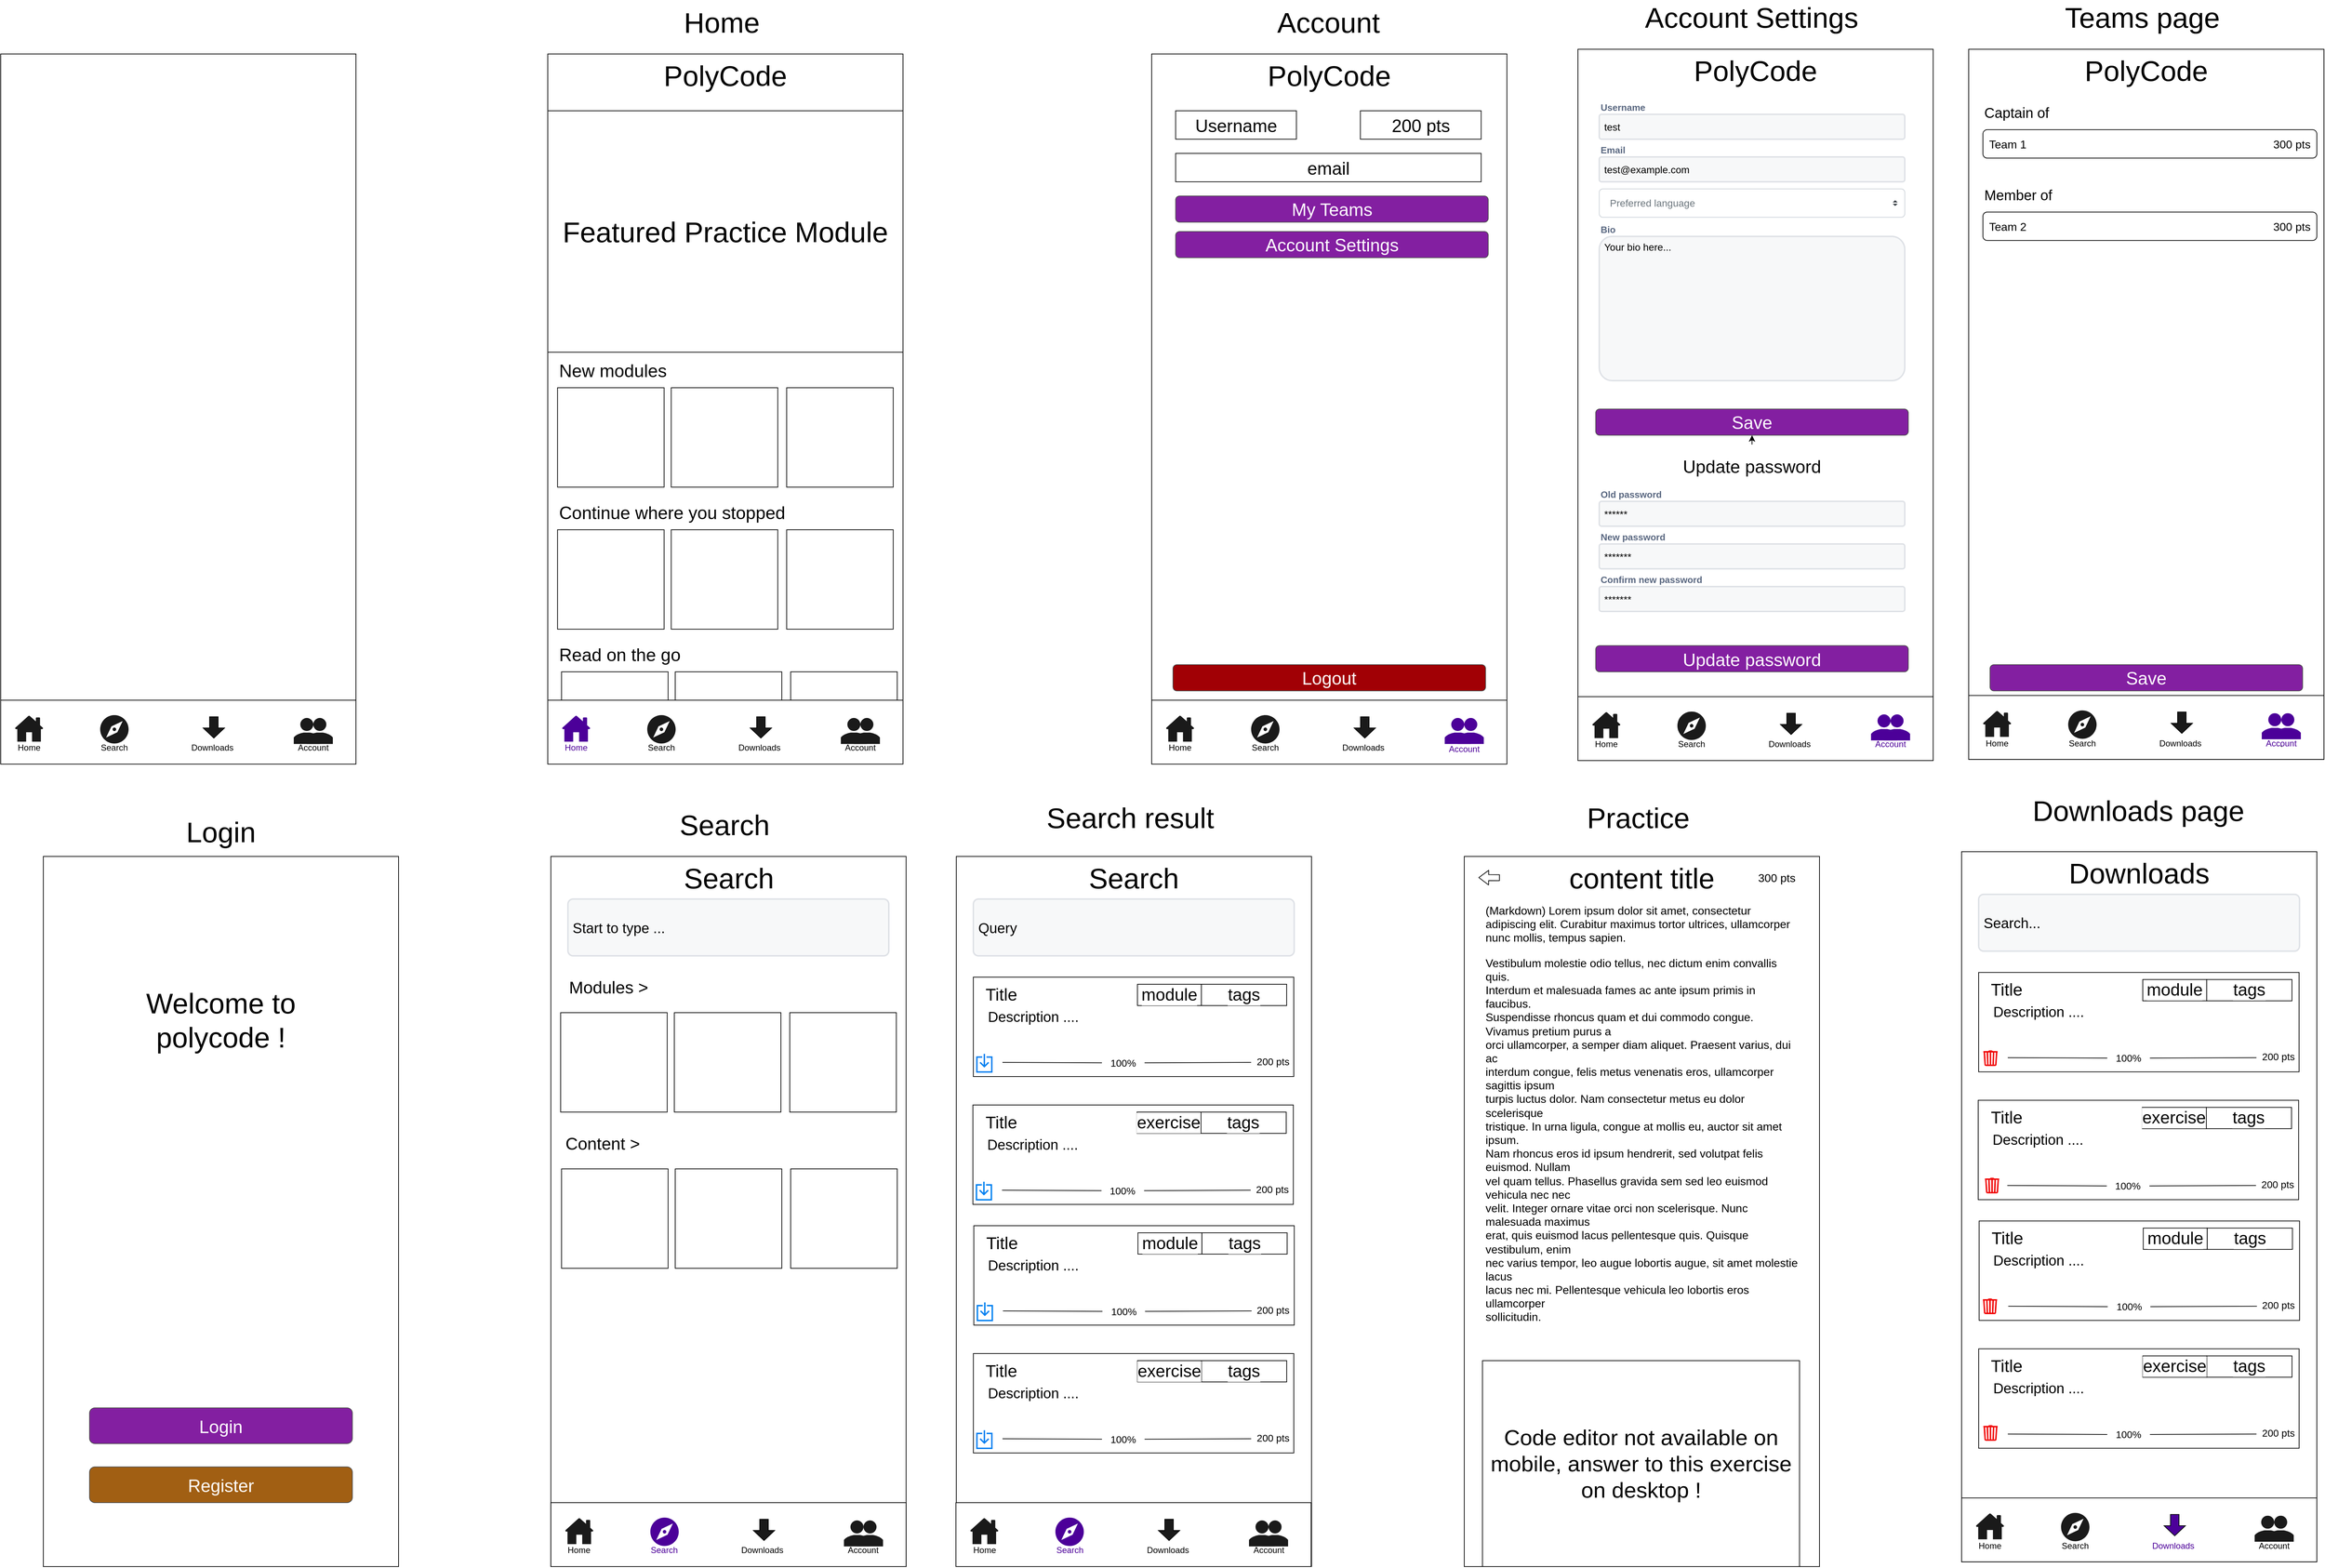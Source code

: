 <mxfile>
    <diagram id="5f1qsJ-k96uJmgbrYSEO" name="Page-1">
        <mxGraphModel dx="1910" dy="2955" grid="1" gridSize="10" guides="1" tooltips="1" connect="1" arrows="1" fold="1" page="1" pageScale="1" pageWidth="850" pageHeight="1100" math="0" shadow="0">
            <root>
                <mxCell id="0"/>
                <mxCell id="1" parent="0"/>
                <mxCell id="19" value="" style="rounded=0;whiteSpace=wrap;html=1;aspect=fixed;" parent="1" vertex="1">
                    <mxGeometry x="850" y="-2120" width="500" height="1000" as="geometry"/>
                </mxCell>
                <mxCell id="43" value="" style="rounded=0;whiteSpace=wrap;html=1;fontSize=40;strokeWidth=1;fillColor=none;" parent="1" vertex="1">
                    <mxGeometry x="869.38" y="-1250" width="150" height="130" as="geometry"/>
                </mxCell>
                <mxCell id="45" value="" style="rounded=0;whiteSpace=wrap;html=1;fontSize=40;strokeWidth=1;fillColor=none;" parent="1" vertex="1">
                    <mxGeometry x="1029.38" y="-1250" width="150" height="130" as="geometry"/>
                </mxCell>
                <mxCell id="46" value="" style="rounded=0;whiteSpace=wrap;html=1;fontSize=40;strokeWidth=1;fillColor=default;" parent="1" vertex="1">
                    <mxGeometry x="1191.88" y="-1250" width="150" height="130" as="geometry"/>
                </mxCell>
                <mxCell id="3" value="" style="rounded=0;whiteSpace=wrap;html=1;aspect=fixed;" parent="1" vertex="1">
                    <mxGeometry x="80" y="-2120" width="500" height="1000" as="geometry"/>
                </mxCell>
                <mxCell id="31" value="&lt;font style=&quot;font-size: 40px;&quot;&gt;PolyCode&lt;/font&gt;" style="rounded=0;whiteSpace=wrap;html=1;strokeColor=none;fontSize=40;strokeWidth=0;fillColor=none;" parent="1" vertex="1">
                    <mxGeometry x="976.25" y="-2120" width="247.5" height="60" as="geometry"/>
                </mxCell>
                <mxCell id="32" value="Home" style="text;html=1;strokeColor=none;fillColor=none;align=center;verticalAlign=middle;whiteSpace=wrap;rounded=0;fontSize=40;" parent="1" vertex="1">
                    <mxGeometry x="1005" y="-2180" width="180" height="30" as="geometry"/>
                </mxCell>
                <mxCell id="33" value="Featured Practice Module" style="rounded=0;whiteSpace=wrap;html=1;fontSize=40;strokeWidth=1;" parent="1" vertex="1">
                    <mxGeometry x="850" y="-2040" width="500" height="340" as="geometry"/>
                </mxCell>
                <mxCell id="34" value="" style="rounded=0;whiteSpace=wrap;html=1;fontSize=40;strokeWidth=1;fillColor=none;" parent="1" vertex="1">
                    <mxGeometry x="863.75" y="-1650" width="150" height="140" as="geometry"/>
                </mxCell>
                <mxCell id="35" value="New modules" style="text;html=1;strokeColor=none;fillColor=none;align=left;verticalAlign=middle;whiteSpace=wrap;rounded=0;fontSize=25;" parent="1" vertex="1">
                    <mxGeometry x="863.75" y="-1690" width="170" height="30" as="geometry"/>
                </mxCell>
                <mxCell id="37" value="" style="rounded=0;whiteSpace=wrap;html=1;fontSize=40;strokeWidth=1;fillColor=none;" parent="1" vertex="1">
                    <mxGeometry x="1023.75" y="-1650" width="150" height="140" as="geometry"/>
                </mxCell>
                <mxCell id="38" value="" style="rounded=0;whiteSpace=wrap;html=1;fontSize=40;strokeWidth=1;fillColor=default;" parent="1" vertex="1">
                    <mxGeometry x="1186.25" y="-1650" width="150" height="140" as="geometry"/>
                </mxCell>
                <mxCell id="39" value="" style="rounded=0;whiteSpace=wrap;html=1;fontSize=40;strokeWidth=1;fillColor=none;" parent="1" vertex="1">
                    <mxGeometry x="863.75" y="-1450" width="150" height="140" as="geometry"/>
                </mxCell>
                <mxCell id="40" value="Continue where you stopped" style="text;html=1;strokeColor=none;fillColor=none;align=left;verticalAlign=middle;whiteSpace=wrap;rounded=0;fontSize=25;" parent="1" vertex="1">
                    <mxGeometry x="863.75" y="-1490" width="340" height="30" as="geometry"/>
                </mxCell>
                <mxCell id="41" value="" style="rounded=0;whiteSpace=wrap;html=1;fontSize=40;strokeWidth=1;fillColor=none;" parent="1" vertex="1">
                    <mxGeometry x="1023.75" y="-1450" width="150" height="140" as="geometry"/>
                </mxCell>
                <mxCell id="42" value="" style="rounded=0;whiteSpace=wrap;html=1;fontSize=40;strokeWidth=1;fillColor=default;" parent="1" vertex="1">
                    <mxGeometry x="1186.25" y="-1450" width="150" height="140" as="geometry"/>
                </mxCell>
                <mxCell id="44" value="Read on the go" style="text;html=1;strokeColor=none;fillColor=none;align=left;verticalAlign=middle;whiteSpace=wrap;rounded=0;fontSize=25;" parent="1" vertex="1">
                    <mxGeometry x="863.75" y="-1290" width="340" height="30" as="geometry"/>
                </mxCell>
                <mxCell id="50" value="" style="rounded=0;whiteSpace=wrap;html=1;aspect=fixed;" parent="1" vertex="1">
                    <mxGeometry x="1700" y="-2120" width="500" height="1000" as="geometry"/>
                </mxCell>
                <mxCell id="54" value="" style="rounded=0;whiteSpace=wrap;html=1;fontColor=#000000;" parent="1" vertex="1">
                    <mxGeometry x="1700" y="-1210" width="500" height="90" as="geometry"/>
                </mxCell>
                <mxCell id="65" value="&lt;font style=&quot;font-size: 40px;&quot;&gt;PolyCode&lt;/font&gt;" style="rounded=0;whiteSpace=wrap;html=1;strokeColor=none;fontSize=40;strokeWidth=0;fillColor=none;" parent="1" vertex="1">
                    <mxGeometry x="1826.25" y="-2120" width="247.5" height="60" as="geometry"/>
                </mxCell>
                <mxCell id="66" value="Account" style="text;html=1;strokeColor=none;fillColor=none;align=center;verticalAlign=middle;whiteSpace=wrap;rounded=0;fontSize=40;" parent="1" vertex="1">
                    <mxGeometry x="1858.75" y="-2180" width="180" height="30" as="geometry"/>
                </mxCell>
                <mxCell id="80" value="Username" style="rounded=0;whiteSpace=wrap;html=1;labelBackgroundColor=none;fontSize=25;fontColor=none;strokeWidth=1;fillColor=none;" parent="1" vertex="1">
                    <mxGeometry x="1733.75" y="-2040" width="170" height="40" as="geometry"/>
                </mxCell>
                <mxCell id="81" value="200 pts" style="rounded=0;whiteSpace=wrap;html=1;labelBackgroundColor=none;fontSize=25;fontColor=none;strokeWidth=1;fillColor=none;" parent="1" vertex="1">
                    <mxGeometry x="1993.75" y="-2040" width="170" height="40" as="geometry"/>
                </mxCell>
                <mxCell id="82" value="email" style="rounded=0;whiteSpace=wrap;html=1;labelBackgroundColor=none;fontSize=25;fontColor=none;strokeWidth=1;fillColor=none;" parent="1" vertex="1">
                    <mxGeometry x="1733.75" y="-1980" width="430" height="40" as="geometry"/>
                </mxCell>
                <mxCell id="84" value="Logout" style="rounded=1;html=1;shadow=0;dashed=0;whiteSpace=wrap;fontSize=25;fillColor=#A10005;align=center;strokeColor=#4D4D4D;fontColor=#ffffff;labelBackgroundColor=none;" parent="1" vertex="1">
                    <mxGeometry x="1730" y="-1260" width="440" height="36.88" as="geometry"/>
                </mxCell>
                <mxCell id="85" value="My Teams" style="rounded=1;html=1;shadow=0;dashed=0;whiteSpace=wrap;fontSize=25;fillColor=#831FA1;align=center;strokeColor=#4D4D4D;fontColor=#ffffff;labelBackgroundColor=none;" parent="1" vertex="1">
                    <mxGeometry x="1733.75" y="-1920" width="440" height="36.88" as="geometry"/>
                </mxCell>
                <mxCell id="87" value="Account Settings" style="rounded=1;html=1;shadow=0;dashed=0;whiteSpace=wrap;fontSize=25;fillColor=#831FA1;align=center;strokeColor=#4D4D4D;fontColor=#ffffff;labelBackgroundColor=none;" parent="1" vertex="1">
                    <mxGeometry x="1733.75" y="-1870" width="440" height="36.88" as="geometry"/>
                </mxCell>
                <mxCell id="88" value="" style="rounded=0;whiteSpace=wrap;html=1;aspect=fixed;" parent="1" vertex="1">
                    <mxGeometry x="2300" y="-2126.66" width="500" height="1000" as="geometry"/>
                </mxCell>
                <mxCell id="100" value="&lt;font style=&quot;font-size: 40px;&quot;&gt;PolyCode&lt;/font&gt;" style="rounded=0;whiteSpace=wrap;html=1;strokeColor=none;fontSize=40;strokeWidth=0;fillColor=none;" parent="1" vertex="1">
                    <mxGeometry x="2426.25" y="-2126.66" width="247.5" height="60" as="geometry"/>
                </mxCell>
                <mxCell id="101" value="Account Settings" style="text;html=1;strokeColor=none;fillColor=none;align=center;verticalAlign=middle;whiteSpace=wrap;rounded=0;fontSize=40;" parent="1" vertex="1">
                    <mxGeometry x="2384.38" y="-2186.66" width="321.25" height="30" as="geometry"/>
                </mxCell>
                <mxCell id="108" value="&lt;font style=&quot;font-size: 13px&quot;&gt;Username&lt;/font&gt;" style="fillColor=none;strokeColor=none;html=1;fontSize=12;fontStyle=0;align=left;fontColor=#596780;fontStyle=1;fontSize=11" parent="1" vertex="1">
                    <mxGeometry x="2330" y="-2055" width="240" height="20" as="geometry"/>
                </mxCell>
                <mxCell id="109" value="&lt;font style=&quot;font-size: 14px&quot;&gt;test&lt;/font&gt;" style="rounded=1;arcSize=9;fillColor=#F7F8F9;align=left;spacingLeft=5;strokeColor=#DEE1E6;html=1;strokeWidth=2;fontSize=12" parent="1" vertex="1">
                    <mxGeometry x="2330" y="-2035" width="430" height="35" as="geometry"/>
                </mxCell>
                <mxCell id="110" value="&lt;font style=&quot;font-size: 13px&quot;&gt;Email&lt;/font&gt;" style="fillColor=none;strokeColor=none;html=1;fontSize=12;fontStyle=0;align=left;fontColor=#596780;fontStyle=1;fontSize=11" parent="1" vertex="1">
                    <mxGeometry x="2330" y="-1995" width="240" height="20" as="geometry"/>
                </mxCell>
                <mxCell id="111" value="&lt;font style=&quot;font-size: 14px&quot;&gt;test@example.com&lt;/font&gt;" style="rounded=1;arcSize=9;fillColor=#F7F8F9;align=left;spacingLeft=5;strokeColor=#DEE1E6;html=1;strokeWidth=2;fontSize=12" parent="1" vertex="1">
                    <mxGeometry x="2330" y="-1975" width="430" height="35" as="geometry"/>
                </mxCell>
                <mxCell id="112" value="Preferred language" style="html=1;shadow=0;dashed=0;shape=mxgraph.bootstrap.rrect;rSize=5;fillColor=#ffffff;strokeColor=#CED4DA;align=left;spacing=15;fontSize=14;fontColor=#6C767D;" parent="1" vertex="1">
                    <mxGeometry x="2330.01" y="-1930" width="430" height="40" as="geometry"/>
                </mxCell>
                <mxCell id="113" value="" style="shape=triangle;direction=south;fillColor=#343A40;strokeColor=none;perimeter=none;fontSize=14;" parent="112" vertex="1">
                    <mxGeometry x="1" y="0.5" width="7" height="3" relative="1" as="geometry">
                        <mxPoint x="-17" y="1" as="offset"/>
                    </mxGeometry>
                </mxCell>
                <mxCell id="114" value="" style="shape=triangle;direction=north;fillColor=#343A40;strokeColor=none;perimeter=none;fontSize=14;" parent="112" vertex="1">
                    <mxGeometry x="1" y="0.5" width="7" height="3" relative="1" as="geometry">
                        <mxPoint x="-17" y="-4" as="offset"/>
                    </mxGeometry>
                </mxCell>
                <mxCell id="115" value="&lt;font style=&quot;font-size: 13px&quot;&gt;Bio&lt;/font&gt;" style="fillColor=none;strokeColor=none;html=1;fontSize=12;fontStyle=0;align=left;fontColor=#596780;fontStyle=1;fontSize=11" parent="1" vertex="1">
                    <mxGeometry x="2330.01" y="-1883.12" width="240" height="20" as="geometry"/>
                </mxCell>
                <mxCell id="116" value="&lt;font style=&quot;font-size: 14px&quot;&gt;Your bio here...&lt;br&gt;&lt;/font&gt;" style="rounded=1;arcSize=9;fillColor=#F7F8F9;align=left;spacingLeft=5;strokeColor=#DEE1E6;html=1;strokeWidth=2;fontSize=12;verticalAlign=top;" parent="1" vertex="1">
                    <mxGeometry x="2330.01" y="-1863.12" width="430" height="203.12" as="geometry"/>
                </mxCell>
                <mxCell id="117" value="Save" style="rounded=1;html=1;shadow=0;dashed=0;whiteSpace=wrap;fontSize=25;fillColor=#831FA1;align=center;strokeColor=#4D4D4D;fontColor=#ffffff;labelBackgroundColor=none;" parent="1" vertex="1">
                    <mxGeometry x="2325" y="-1620" width="440" height="36.88" as="geometry"/>
                </mxCell>
                <mxCell id="118" value="" style="rounded=0;whiteSpace=wrap;html=1;aspect=fixed;" parent="1" vertex="1">
                    <mxGeometry x="2850" y="-2126.66" width="500" height="1000" as="geometry"/>
                </mxCell>
                <mxCell id="130" value="&lt;font style=&quot;font-size: 40px;&quot;&gt;PolyCode&lt;/font&gt;" style="rounded=0;whiteSpace=wrap;html=1;strokeColor=none;fontSize=40;strokeWidth=0;fillColor=none;" parent="1" vertex="1">
                    <mxGeometry x="2976.25" y="-2126.66" width="247.5" height="60" as="geometry"/>
                </mxCell>
                <mxCell id="131" value="Teams page" style="text;html=1;strokeColor=none;fillColor=none;align=center;verticalAlign=middle;whiteSpace=wrap;rounded=0;fontSize=40;" parent="1" vertex="1">
                    <mxGeometry x="2934.38" y="-2186.66" width="321.25" height="30" as="geometry"/>
                </mxCell>
                <mxCell id="141" value="Save" style="rounded=1;html=1;shadow=0;dashed=0;whiteSpace=wrap;fontSize=25;fillColor=#831FA1;align=center;strokeColor=#4D4D4D;fontColor=#ffffff;labelBackgroundColor=none;" parent="1" vertex="1">
                    <mxGeometry x="2880" y="-1260" width="440" height="36.88" as="geometry"/>
                </mxCell>
                <mxCell id="142" value="&lt;font style=&quot;font-size: 20px&quot;&gt;Captain of&amp;nbsp;&lt;/font&gt;" style="text;html=1;align=left;verticalAlign=middle;resizable=0;points=[];autosize=1;strokeColor=none;fillColor=none;fontSize=14;" parent="1" vertex="1">
                    <mxGeometry x="2870" y="-2048.34" width="110" height="20" as="geometry"/>
                </mxCell>
                <mxCell id="143" value="" style="rounded=1;whiteSpace=wrap;html=1;fontSize=20;" parent="1" vertex="1">
                    <mxGeometry x="2870" y="-2013.34" width="470" height="40" as="geometry"/>
                </mxCell>
                <mxCell id="144" value="Team 1" style="text;html=1;strokeColor=none;fillColor=none;align=center;verticalAlign=middle;whiteSpace=wrap;rounded=0;fontSize=16;" parent="1" vertex="1">
                    <mxGeometry x="2870" y="-2008.34" width="70" height="30" as="geometry"/>
                </mxCell>
                <mxCell id="145" value="300 pts" style="text;html=1;strokeColor=none;fillColor=none;align=center;verticalAlign=middle;whiteSpace=wrap;rounded=0;fontSize=16;" parent="1" vertex="1">
                    <mxGeometry x="3270" y="-2008.34" width="70" height="30" as="geometry"/>
                </mxCell>
                <mxCell id="146" value="&lt;font style=&quot;font-size: 20px&quot;&gt;Member of&amp;nbsp;&lt;/font&gt;" style="text;html=1;align=left;verticalAlign=middle;resizable=0;points=[];autosize=1;strokeColor=none;fillColor=none;fontSize=14;" parent="1" vertex="1">
                    <mxGeometry x="2870" y="-1932.4" width="120" height="20" as="geometry"/>
                </mxCell>
                <mxCell id="147" value="" style="rounded=1;whiteSpace=wrap;html=1;fontSize=20;" parent="1" vertex="1">
                    <mxGeometry x="2870" y="-1897.4" width="470" height="40" as="geometry"/>
                </mxCell>
                <mxCell id="148" value="Team 2" style="text;html=1;strokeColor=none;fillColor=none;align=center;verticalAlign=middle;whiteSpace=wrap;rounded=0;fontSize=16;" parent="1" vertex="1">
                    <mxGeometry x="2870" y="-1892.4" width="70" height="30" as="geometry"/>
                </mxCell>
                <mxCell id="149" value="300 pts" style="text;html=1;strokeColor=none;fillColor=none;align=center;verticalAlign=middle;whiteSpace=wrap;rounded=0;fontSize=16;" parent="1" vertex="1">
                    <mxGeometry x="3270" y="-1892.4" width="70" height="30" as="geometry"/>
                </mxCell>
                <mxCell id="150" value="" style="rounded=0;whiteSpace=wrap;html=1;aspect=fixed;" parent="1" vertex="1">
                    <mxGeometry x="854.38" y="-990" width="500" height="1000" as="geometry"/>
                </mxCell>
                <mxCell id="165" value="&lt;font style=&quot;font-size: 40px&quot;&gt;Search&lt;/font&gt;" style="rounded=0;whiteSpace=wrap;html=1;strokeColor=none;fontSize=40;strokeWidth=0;fillColor=none;" parent="1" vertex="1">
                    <mxGeometry x="980.63" y="-990" width="247.5" height="60" as="geometry"/>
                </mxCell>
                <mxCell id="166" value="Search" style="text;html=1;strokeColor=none;fillColor=none;align=center;verticalAlign=middle;whiteSpace=wrap;rounded=0;fontSize=40;" parent="1" vertex="1">
                    <mxGeometry x="1009.38" y="-1050" width="180" height="30" as="geometry"/>
                </mxCell>
                <mxCell id="178" value="Start to type ..." style="rounded=1;arcSize=9;fillColor=#F7F8F9;align=left;spacingLeft=5;strokeColor=#DEE1E6;html=1;strokeWidth=2;fontSize=20;" parent="1" vertex="1">
                    <mxGeometry x="878.38" y="-930" width="451.62" height="80" as="geometry"/>
                </mxCell>
                <mxCell id="179" value="Modules &amp;gt;" style="text;html=1;strokeColor=none;fillColor=none;align=left;verticalAlign=middle;whiteSpace=wrap;rounded=0;fontSize=24;" parent="1" vertex="1">
                    <mxGeometry x="878.38" y="-820" width="131.62" height="30" as="geometry"/>
                </mxCell>
                <mxCell id="181" value="Content &amp;gt;" style="text;html=1;strokeColor=none;fillColor=none;align=left;verticalAlign=middle;whiteSpace=wrap;rounded=0;fontSize=24;" parent="1" vertex="1">
                    <mxGeometry x="872.94" y="-600" width="131.62" height="30" as="geometry"/>
                </mxCell>
                <mxCell id="182" value="" style="rounded=0;whiteSpace=wrap;fontSize=40;strokeWidth=1;fillColor=none;" parent="1" vertex="1">
                    <mxGeometry x="868.13" y="-770" width="150" height="140" as="geometry"/>
                </mxCell>
                <mxCell id="183" value="" style="rounded=0;whiteSpace=wrap;fontSize=40;strokeWidth=1;fillColor=none;" parent="1" vertex="1">
                    <mxGeometry x="1028.13" y="-770" width="150" height="140" as="geometry"/>
                </mxCell>
                <mxCell id="184" value="" style="rounded=0;whiteSpace=wrap;fontSize=40;strokeWidth=1;fillColor=default;" parent="1" vertex="1">
                    <mxGeometry x="1190.63" y="-770" width="150" height="140" as="geometry"/>
                </mxCell>
                <mxCell id="185" value="" style="rounded=0;whiteSpace=wrap;html=1;fontSize=40;strokeWidth=1;fillColor=none;" parent="1" vertex="1">
                    <mxGeometry x="869.38" y="-550" width="150" height="140" as="geometry"/>
                </mxCell>
                <mxCell id="186" value="" style="rounded=0;whiteSpace=wrap;html=1;fontSize=40;strokeWidth=1;fillColor=none;" parent="1" vertex="1">
                    <mxGeometry x="1029.38" y="-550" width="150" height="140" as="geometry"/>
                </mxCell>
                <mxCell id="187" value="" style="rounded=0;whiteSpace=wrap;html=1;fontSize=40;strokeWidth=1;fillColor=default;" parent="1" vertex="1">
                    <mxGeometry x="1191.88" y="-550" width="150" height="140" as="geometry"/>
                </mxCell>
                <mxCell id="188" value="" style="rounded=0;whiteSpace=wrap;html=1;aspect=fixed;" parent="1" vertex="1">
                    <mxGeometry x="1425" y="-990" width="500" height="1000" as="geometry"/>
                </mxCell>
                <mxCell id="200" value="&lt;font style=&quot;font-size: 40px&quot;&gt;Search&lt;/font&gt;" style="rounded=0;whiteSpace=wrap;html=1;strokeColor=none;fontSize=40;strokeWidth=0;fillColor=none;" parent="1" vertex="1">
                    <mxGeometry x="1551.25" y="-990" width="247.5" height="60" as="geometry"/>
                </mxCell>
                <mxCell id="201" value="Search result" style="text;html=1;strokeColor=none;fillColor=none;align=center;verticalAlign=middle;whiteSpace=wrap;rounded=0;fontSize=40;" parent="1" vertex="1">
                    <mxGeometry x="1535" y="-1060" width="270" height="30" as="geometry"/>
                </mxCell>
                <mxCell id="202" value="Query" style="rounded=1;arcSize=9;fillColor=#F7F8F9;align=left;spacingLeft=5;strokeColor=#DEE1E6;html=1;strokeWidth=2;fontSize=20;" parent="1" vertex="1">
                    <mxGeometry x="1449" y="-930" width="451.62" height="80" as="geometry"/>
                </mxCell>
                <mxCell id="211" value="" style="rounded=0;whiteSpace=wrap;html=1;fontSize=40;strokeWidth=1;fillColor=default;" parent="1" vertex="1">
                    <mxGeometry x="1449" y="-820" width="451" height="140" as="geometry"/>
                </mxCell>
                <mxCell id="213" value="Title" style="text;html=1;strokeColor=none;fillColor=none;align=center;verticalAlign=middle;whiteSpace=wrap;rounded=0;labelBackgroundColor=default;fontSize=24;fontColor=#000000;" parent="1" vertex="1">
                    <mxGeometry x="1426.25" y="-810" width="125" height="30" as="geometry"/>
                </mxCell>
                <mxCell id="214" value="tags" style="rounded=0;whiteSpace=wrap;html=1;labelBackgroundColor=default;fontSize=24;" parent="1" vertex="1">
                    <mxGeometry x="1770" y="-810" width="120" height="30" as="geometry"/>
                </mxCell>
                <mxCell id="216" value="Description ...." style="text;html=1;align=center;verticalAlign=middle;resizable=0;points=[];autosize=1;strokeColor=none;fillColor=none;fontSize=20;fontColor=#000000;" parent="1" vertex="1">
                    <mxGeometry x="1462.5" y="-780" width="140" height="30" as="geometry"/>
                </mxCell>
                <mxCell id="217" value="" style="html=1;verticalLabelPosition=bottom;align=center;labelBackgroundColor=#ffffff;verticalAlign=top;strokeWidth=2;strokeColor=#0080F0;shadow=0;dashed=0;shape=mxgraph.ios7.icons.down;fontSize=20;fontColor=#000000;fillColor=none;" parent="1" vertex="1">
                    <mxGeometry x="1454" y="-712" width="21" height="25.5" as="geometry"/>
                </mxCell>
                <mxCell id="218" value="" style="endArrow=none;html=1;fontSize=20;fontColor=#000000;startArrow=none;" parent="1" source="219" edge="1">
                    <mxGeometry width="50" height="50" relative="1" as="geometry">
                        <mxPoint x="1490" y="-700" as="sourcePoint"/>
                        <mxPoint x="1840" y="-700" as="targetPoint"/>
                    </mxGeometry>
                </mxCell>
                <mxCell id="219" value="100%" style="text;html=1;strokeColor=none;fillColor=none;align=center;verticalAlign=middle;whiteSpace=wrap;rounded=0;labelBackgroundColor=default;fontSize=14;fontColor=#000000;" parent="1" vertex="1">
                    <mxGeometry x="1630" y="-714.25" width="60" height="30" as="geometry"/>
                </mxCell>
                <mxCell id="220" value="" style="endArrow=none;html=1;fontSize=20;fontColor=#000000;" parent="1" target="219" edge="1">
                    <mxGeometry width="50" height="50" relative="1" as="geometry">
                        <mxPoint x="1490" y="-700" as="sourcePoint"/>
                        <mxPoint x="1870" y="-700" as="targetPoint"/>
                    </mxGeometry>
                </mxCell>
                <mxCell id="221" value="200 pts" style="text;html=1;strokeColor=none;fillColor=none;align=center;verticalAlign=middle;whiteSpace=wrap;rounded=0;labelBackgroundColor=default;fontSize=14;fontColor=#000000;" parent="1" vertex="1">
                    <mxGeometry x="1840.62" y="-716.5" width="60" height="30" as="geometry"/>
                </mxCell>
                <mxCell id="222" value="module" style="rounded=0;whiteSpace=wrap;html=1;labelBackgroundColor=default;fontSize=24;" parent="1" vertex="1">
                    <mxGeometry x="1680" y="-810" width="90" height="30" as="geometry"/>
                </mxCell>
                <mxCell id="223" value="" style="rounded=0;whiteSpace=wrap;html=1;fontSize=40;strokeWidth=1;fillColor=default;" parent="1" vertex="1">
                    <mxGeometry x="1448.38" y="-640" width="451" height="140" as="geometry"/>
                </mxCell>
                <mxCell id="224" value="Title" style="text;html=1;strokeColor=none;fillColor=none;align=center;verticalAlign=middle;whiteSpace=wrap;rounded=0;labelBackgroundColor=default;fontSize=24;fontColor=#000000;" parent="1" vertex="1">
                    <mxGeometry x="1425.63" y="-630" width="125" height="30" as="geometry"/>
                </mxCell>
                <mxCell id="225" value="tags" style="rounded=0;whiteSpace=wrap;html=1;labelBackgroundColor=default;fontSize=24;" parent="1" vertex="1">
                    <mxGeometry x="1769.38" y="-630" width="120" height="30" as="geometry"/>
                </mxCell>
                <mxCell id="226" value="Description ...." style="text;html=1;align=center;verticalAlign=middle;resizable=0;points=[];autosize=1;strokeColor=none;fillColor=none;fontSize=20;fontColor=#000000;" parent="1" vertex="1">
                    <mxGeometry x="1461.88" y="-600" width="140" height="30" as="geometry"/>
                </mxCell>
                <mxCell id="227" value="" style="html=1;verticalLabelPosition=bottom;align=center;labelBackgroundColor=#ffffff;verticalAlign=top;strokeWidth=2;strokeColor=#0080F0;shadow=0;dashed=0;shape=mxgraph.ios7.icons.down;fontSize=20;fontColor=#000000;fillColor=none;" parent="1" vertex="1">
                    <mxGeometry x="1453.38" y="-532" width="21" height="25.5" as="geometry"/>
                </mxCell>
                <mxCell id="228" value="" style="endArrow=none;html=1;fontSize=20;fontColor=#000000;startArrow=none;" parent="1" source="229" edge="1">
                    <mxGeometry width="50" height="50" relative="1" as="geometry">
                        <mxPoint x="1489.38" y="-520" as="sourcePoint"/>
                        <mxPoint x="1839.38" y="-520" as="targetPoint"/>
                    </mxGeometry>
                </mxCell>
                <mxCell id="229" value="100%" style="text;html=1;strokeColor=none;fillColor=none;align=center;verticalAlign=middle;whiteSpace=wrap;rounded=0;labelBackgroundColor=default;fontSize=14;fontColor=#000000;" parent="1" vertex="1">
                    <mxGeometry x="1629.38" y="-534.25" width="60" height="30" as="geometry"/>
                </mxCell>
                <mxCell id="230" value="" style="endArrow=none;html=1;fontSize=20;fontColor=#000000;" parent="1" target="229" edge="1">
                    <mxGeometry width="50" height="50" relative="1" as="geometry">
                        <mxPoint x="1489.38" y="-520" as="sourcePoint"/>
                        <mxPoint x="1869.38" y="-520" as="targetPoint"/>
                    </mxGeometry>
                </mxCell>
                <mxCell id="231" value="200 pts" style="text;html=1;strokeColor=none;fillColor=none;align=center;verticalAlign=middle;whiteSpace=wrap;rounded=0;labelBackgroundColor=default;fontSize=14;fontColor=#000000;" parent="1" vertex="1">
                    <mxGeometry x="1840" y="-536.5" width="60" height="30" as="geometry"/>
                </mxCell>
                <mxCell id="232" value="exercise" style="rounded=0;whiteSpace=wrap;html=1;labelBackgroundColor=default;fontSize=24;" parent="1" vertex="1">
                    <mxGeometry x="1679.38" y="-630" width="90" height="30" as="geometry"/>
                </mxCell>
                <mxCell id="233" value="" style="rounded=0;whiteSpace=wrap;html=1;fontSize=40;strokeWidth=1;fillColor=default;" parent="1" vertex="1">
                    <mxGeometry x="1449.68" y="-470" width="451" height="140" as="geometry"/>
                </mxCell>
                <mxCell id="234" value="Title" style="text;html=1;strokeColor=none;fillColor=none;align=center;verticalAlign=middle;whiteSpace=wrap;rounded=0;labelBackgroundColor=default;fontSize=24;fontColor=#000000;" parent="1" vertex="1">
                    <mxGeometry x="1426.93" y="-460" width="125" height="30" as="geometry"/>
                </mxCell>
                <mxCell id="235" value="tags" style="rounded=0;whiteSpace=wrap;html=1;labelBackgroundColor=default;fontSize=24;" parent="1" vertex="1">
                    <mxGeometry x="1770.68" y="-460" width="120" height="30" as="geometry"/>
                </mxCell>
                <mxCell id="236" value="Description ...." style="text;html=1;align=center;verticalAlign=middle;resizable=0;points=[];autosize=1;strokeColor=none;fillColor=none;fontSize=20;fontColor=#000000;" parent="1" vertex="1">
                    <mxGeometry x="1463.18" y="-430" width="140" height="30" as="geometry"/>
                </mxCell>
                <mxCell id="237" value="" style="html=1;verticalLabelPosition=bottom;align=center;labelBackgroundColor=#ffffff;verticalAlign=top;strokeWidth=2;strokeColor=#0080F0;shadow=0;dashed=0;shape=mxgraph.ios7.icons.down;fontSize=20;fontColor=#000000;fillColor=none;" parent="1" vertex="1">
                    <mxGeometry x="1454.68" y="-362" width="21" height="25.5" as="geometry"/>
                </mxCell>
                <mxCell id="238" value="" style="endArrow=none;html=1;fontSize=20;fontColor=#000000;startArrow=none;" parent="1" source="239" edge="1">
                    <mxGeometry width="50" height="50" relative="1" as="geometry">
                        <mxPoint x="1490.68" y="-350" as="sourcePoint"/>
                        <mxPoint x="1840.68" y="-350" as="targetPoint"/>
                    </mxGeometry>
                </mxCell>
                <mxCell id="239" value="100%" style="text;html=1;strokeColor=none;fillColor=none;align=center;verticalAlign=middle;whiteSpace=wrap;rounded=0;labelBackgroundColor=default;fontSize=14;fontColor=#000000;" parent="1" vertex="1">
                    <mxGeometry x="1630.68" y="-364.25" width="60" height="30" as="geometry"/>
                </mxCell>
                <mxCell id="240" value="" style="endArrow=none;html=1;fontSize=20;fontColor=#000000;" parent="1" target="239" edge="1">
                    <mxGeometry width="50" height="50" relative="1" as="geometry">
                        <mxPoint x="1490.68" y="-350" as="sourcePoint"/>
                        <mxPoint x="1870.68" y="-350" as="targetPoint"/>
                    </mxGeometry>
                </mxCell>
                <mxCell id="241" value="200 pts" style="text;html=1;strokeColor=none;fillColor=none;align=center;verticalAlign=middle;whiteSpace=wrap;rounded=0;labelBackgroundColor=default;fontSize=14;fontColor=#000000;" parent="1" vertex="1">
                    <mxGeometry x="1841.3" y="-366.5" width="60" height="30" as="geometry"/>
                </mxCell>
                <mxCell id="242" value="module" style="rounded=0;whiteSpace=wrap;html=1;labelBackgroundColor=default;fontSize=24;" parent="1" vertex="1">
                    <mxGeometry x="1680.68" y="-460" width="90" height="30" as="geometry"/>
                </mxCell>
                <mxCell id="243" value="" style="rounded=0;whiteSpace=wrap;html=1;fontSize=40;strokeWidth=1;fillColor=default;" parent="1" vertex="1">
                    <mxGeometry x="1449.06" y="-290" width="451" height="140" as="geometry"/>
                </mxCell>
                <mxCell id="244" value="Title" style="text;html=1;strokeColor=none;fillColor=none;align=center;verticalAlign=middle;whiteSpace=wrap;rounded=0;labelBackgroundColor=default;fontSize=24;fontColor=#000000;" parent="1" vertex="1">
                    <mxGeometry x="1426.31" y="-280" width="125" height="30" as="geometry"/>
                </mxCell>
                <mxCell id="245" value="tags" style="rounded=0;whiteSpace=wrap;html=1;labelBackgroundColor=default;fontSize=24;" parent="1" vertex="1">
                    <mxGeometry x="1770.06" y="-280" width="120" height="30" as="geometry"/>
                </mxCell>
                <mxCell id="246" value="Description ...." style="text;html=1;align=center;verticalAlign=middle;resizable=0;points=[];autosize=1;strokeColor=none;fillColor=none;fontSize=20;fontColor=#000000;" parent="1" vertex="1">
                    <mxGeometry x="1462.56" y="-250" width="140" height="30" as="geometry"/>
                </mxCell>
                <mxCell id="247" value="" style="html=1;verticalLabelPosition=bottom;align=center;labelBackgroundColor=#ffffff;verticalAlign=top;strokeWidth=2;strokeColor=#0080F0;shadow=0;dashed=0;shape=mxgraph.ios7.icons.down;fontSize=20;fontColor=#000000;fillColor=none;" parent="1" vertex="1">
                    <mxGeometry x="1454.06" y="-182" width="21" height="25.5" as="geometry"/>
                </mxCell>
                <mxCell id="248" value="" style="endArrow=none;html=1;fontSize=20;fontColor=#000000;startArrow=none;" parent="1" source="249" edge="1">
                    <mxGeometry width="50" height="50" relative="1" as="geometry">
                        <mxPoint x="1490.06" y="-170" as="sourcePoint"/>
                        <mxPoint x="1840.06" y="-170" as="targetPoint"/>
                    </mxGeometry>
                </mxCell>
                <mxCell id="249" value="100%" style="text;html=1;strokeColor=none;fillColor=none;align=center;verticalAlign=middle;whiteSpace=wrap;rounded=0;labelBackgroundColor=default;fontSize=14;fontColor=#000000;" parent="1" vertex="1">
                    <mxGeometry x="1630.06" y="-184.25" width="60" height="30" as="geometry"/>
                </mxCell>
                <mxCell id="250" value="" style="endArrow=none;html=1;fontSize=20;fontColor=#000000;" parent="1" target="249" edge="1">
                    <mxGeometry width="50" height="50" relative="1" as="geometry">
                        <mxPoint x="1490.06" y="-170" as="sourcePoint"/>
                        <mxPoint x="1870.06" y="-170" as="targetPoint"/>
                    </mxGeometry>
                </mxCell>
                <mxCell id="251" value="200 pts" style="text;html=1;strokeColor=none;fillColor=none;align=center;verticalAlign=middle;whiteSpace=wrap;rounded=0;labelBackgroundColor=default;fontSize=14;fontColor=#000000;" parent="1" vertex="1">
                    <mxGeometry x="1840.68" y="-186.5" width="60" height="30" as="geometry"/>
                </mxCell>
                <mxCell id="252" value="exercise" style="rounded=0;whiteSpace=wrap;html=1;labelBackgroundColor=default;fontSize=24;" parent="1" vertex="1">
                    <mxGeometry x="1680.06" y="-280" width="90" height="30" as="geometry"/>
                </mxCell>
                <mxCell id="253" value="" style="rounded=0;whiteSpace=wrap;html=1;aspect=fixed;" parent="1" vertex="1">
                    <mxGeometry x="2140" y="-990" width="500" height="1000" as="geometry"/>
                </mxCell>
                <mxCell id="265" value="&lt;font style=&quot;font-size: 40px&quot;&gt;content title&lt;/font&gt;" style="rounded=0;whiteSpace=wrap;html=1;strokeColor=none;fontSize=40;strokeWidth=0;fillColor=none;" parent="1" vertex="1">
                    <mxGeometry x="2266.25" y="-990" width="247.5" height="60" as="geometry"/>
                </mxCell>
                <mxCell id="266" value="Practice" style="text;html=1;strokeColor=none;fillColor=none;align=center;verticalAlign=middle;whiteSpace=wrap;rounded=0;fontSize=40;" parent="1" vertex="1">
                    <mxGeometry x="2250" y="-1060" width="270" height="30" as="geometry"/>
                </mxCell>
                <mxCell id="308" value="(Markdown) Lorem ipsum dolor sit amet, consectetur adipiscing elit. Curabitur maximus tortor ultrices, ullamcorper nunc mollis, tempus sapien.&lt;br&gt;&lt;p style=&quot;font-size: 16px&quot;&gt;Vestibulum molestie odio tellus, nec dictum enim convallis quis. &lt;br style=&quot;font-size: 16px&quot;&gt;Interdum et malesuada fames ac ante ipsum primis in faucibus. &lt;br style=&quot;font-size: 16px&quot;&gt;Suspendisse rhoncus quam et dui commodo congue. Vivamus pretium purus a &lt;br style=&quot;font-size: 16px&quot;&gt;orci ullamcorper, a semper diam aliquet. Praesent varius, dui ac &lt;br style=&quot;font-size: 16px&quot;&gt;interdum congue, felis metus venenatis eros, ullamcorper sagittis ipsum &lt;br style=&quot;font-size: 16px&quot;&gt;turpis luctus dolor. Nam consectetur metus eu dolor scelerisque &lt;br style=&quot;font-size: 16px&quot;&gt;tristique. In urna ligula, congue at mollis eu, auctor sit amet ipsum. &lt;br style=&quot;font-size: 16px&quot;&gt;Nam rhoncus eros id ipsum hendrerit, sed volutpat felis euismod. Nullam &lt;br style=&quot;font-size: 16px&quot;&gt;vel quam tellus. Phasellus gravida sem sed leo euismod vehicula nec nec &lt;br style=&quot;font-size: 16px&quot;&gt;velit. Integer ornare vitae orci non scelerisque. Nunc malesuada maximus&lt;br style=&quot;font-size: 16px&quot;&gt; erat, quis euismod lacus pellentesque quis. Quisque vestibulum, enim &lt;br style=&quot;font-size: 16px&quot;&gt;nec varius tempor, leo augue lobortis augue, sit amet molestie lacus &lt;br style=&quot;font-size: 16px&quot;&gt;lacus nec mi. Pellentesque vehicula leo lobortis eros ullamcorper &lt;br style=&quot;font-size: 16px&quot;&gt;sollicitudin.&lt;/p&gt;" style="text;html=1;strokeColor=none;fillColor=none;align=left;verticalAlign=top;whiteSpace=wrap;rounded=0;labelBackgroundColor=default;fontSize=16;fontColor=#000000;" parent="1" vertex="1">
                    <mxGeometry x="2167.5" y="-930" width="442.5" height="700" as="geometry"/>
                </mxCell>
                <mxCell id="309" value="&lt;font style=&quot;font-size: 31px&quot;&gt;Code editor not available on mobile, answer to this exercise on desktop !&lt;/font&gt;" style="rounded=0;whiteSpace=wrap;html=1;labelBackgroundColor=default;fontSize=14;fontColor=#000000;fillColor=none;" parent="1" vertex="1">
                    <mxGeometry x="2165.63" y="-280" width="446.25" height="290" as="geometry"/>
                </mxCell>
                <mxCell id="311" value="" style="shape=flexArrow;endArrow=classic;html=1;fontSize=16;fontColor=#000000;endWidth=11.163;endSize=4.265;width=8.372;" parent="1" edge="1">
                    <mxGeometry width="50" height="50" relative="1" as="geometry">
                        <mxPoint x="2190" y="-960.04" as="sourcePoint"/>
                        <mxPoint x="2160" y="-960.27" as="targetPoint"/>
                    </mxGeometry>
                </mxCell>
                <mxCell id="312" value="300 pts" style="text;html=1;strokeColor=none;fillColor=none;align=center;verticalAlign=middle;whiteSpace=wrap;rounded=0;labelBackgroundColor=default;fontSize=16;fontColor=#000000;" parent="1" vertex="1">
                    <mxGeometry x="2550" y="-975" width="60" height="30" as="geometry"/>
                </mxCell>
                <mxCell id="320" value="" style="rounded=0;whiteSpace=wrap;html=1;aspect=fixed;" parent="1" vertex="1">
                    <mxGeometry x="2840" y="-996.66" width="500" height="1000" as="geometry"/>
                </mxCell>
                <mxCell id="332" value="&lt;font style=&quot;font-size: 40px&quot;&gt;Downloads&lt;/font&gt;" style="rounded=0;whiteSpace=wrap;html=1;strokeColor=none;fontSize=40;strokeWidth=0;fillColor=none;" parent="1" vertex="1">
                    <mxGeometry x="2966.25" y="-996.66" width="247.5" height="60" as="geometry"/>
                </mxCell>
                <mxCell id="333" value="Downloads page" style="text;html=1;strokeColor=none;fillColor=none;align=center;verticalAlign=middle;whiteSpace=wrap;rounded=0;fontSize=40;" parent="1" vertex="1">
                    <mxGeometry x="2923.88" y="-1070" width="330" height="30" as="geometry"/>
                </mxCell>
                <mxCell id="334" value="Search..." style="rounded=1;arcSize=9;fillColor=#F7F8F9;align=left;spacingLeft=5;strokeColor=#DEE1E6;html=1;strokeWidth=2;fontSize=20;" parent="1" vertex="1">
                    <mxGeometry x="2864" y="-936.66" width="451.62" height="80" as="geometry"/>
                </mxCell>
                <mxCell id="335" value="" style="rounded=0;whiteSpace=wrap;html=1;fontSize=40;strokeWidth=1;fillColor=default;" parent="1" vertex="1">
                    <mxGeometry x="2864" y="-826.66" width="451" height="140" as="geometry"/>
                </mxCell>
                <mxCell id="336" value="Title" style="text;html=1;strokeColor=none;fillColor=none;align=center;verticalAlign=middle;whiteSpace=wrap;rounded=0;labelBackgroundColor=default;fontSize=24;fontColor=#000000;" parent="1" vertex="1">
                    <mxGeometry x="2841.25" y="-816.66" width="125" height="30" as="geometry"/>
                </mxCell>
                <mxCell id="337" value="tags" style="rounded=0;whiteSpace=wrap;html=1;labelBackgroundColor=default;fontSize=24;" parent="1" vertex="1">
                    <mxGeometry x="3185" y="-816.66" width="120" height="30" as="geometry"/>
                </mxCell>
                <mxCell id="338" value="Description ...." style="text;html=1;align=center;verticalAlign=middle;resizable=0;points=[];autosize=1;strokeColor=none;fillColor=none;fontSize=20;fontColor=#000000;" parent="1" vertex="1">
                    <mxGeometry x="2877.5" y="-786.66" width="140" height="30" as="geometry"/>
                </mxCell>
                <mxCell id="340" value="" style="endArrow=none;html=1;fontSize=20;fontColor=#000000;startArrow=none;" parent="1" source="341" edge="1">
                    <mxGeometry width="50" height="50" relative="1" as="geometry">
                        <mxPoint x="2905" y="-706.66" as="sourcePoint"/>
                        <mxPoint x="3255" y="-706.66" as="targetPoint"/>
                    </mxGeometry>
                </mxCell>
                <mxCell id="341" value="100%" style="text;html=1;strokeColor=none;fillColor=none;align=center;verticalAlign=middle;whiteSpace=wrap;rounded=0;labelBackgroundColor=default;fontSize=14;fontColor=#000000;" parent="1" vertex="1">
                    <mxGeometry x="3045" y="-720.91" width="60" height="30" as="geometry"/>
                </mxCell>
                <mxCell id="342" value="" style="endArrow=none;html=1;fontSize=20;fontColor=#000000;" parent="1" target="341" edge="1">
                    <mxGeometry width="50" height="50" relative="1" as="geometry">
                        <mxPoint x="2905" y="-706.66" as="sourcePoint"/>
                        <mxPoint x="3285" y="-706.66" as="targetPoint"/>
                    </mxGeometry>
                </mxCell>
                <mxCell id="343" value="200 pts" style="text;html=1;strokeColor=none;fillColor=none;align=center;verticalAlign=middle;whiteSpace=wrap;rounded=0;labelBackgroundColor=default;fontSize=14;fontColor=#000000;" parent="1" vertex="1">
                    <mxGeometry x="3255.62" y="-723.16" width="60" height="30" as="geometry"/>
                </mxCell>
                <mxCell id="344" value="module" style="rounded=0;whiteSpace=wrap;html=1;labelBackgroundColor=default;fontSize=24;" parent="1" vertex="1">
                    <mxGeometry x="3095" y="-816.66" width="90" height="30" as="geometry"/>
                </mxCell>
                <mxCell id="345" value="" style="rounded=0;whiteSpace=wrap;html=1;fontSize=40;strokeWidth=1;fillColor=default;" parent="1" vertex="1">
                    <mxGeometry x="2863.38" y="-646.66" width="451" height="140" as="geometry"/>
                </mxCell>
                <mxCell id="346" value="Title" style="text;html=1;strokeColor=none;fillColor=none;align=center;verticalAlign=middle;whiteSpace=wrap;rounded=0;labelBackgroundColor=default;fontSize=24;fontColor=#000000;" parent="1" vertex="1">
                    <mxGeometry x="2840.63" y="-636.66" width="125" height="30" as="geometry"/>
                </mxCell>
                <mxCell id="347" value="tags" style="rounded=0;whiteSpace=wrap;html=1;labelBackgroundColor=default;fontSize=24;" parent="1" vertex="1">
                    <mxGeometry x="3184.38" y="-636.66" width="120" height="30" as="geometry"/>
                </mxCell>
                <mxCell id="348" value="Description ...." style="text;html=1;align=center;verticalAlign=middle;resizable=0;points=[];autosize=1;strokeColor=none;fillColor=none;fontSize=20;fontColor=#000000;" parent="1" vertex="1">
                    <mxGeometry x="2876.88" y="-606.66" width="140" height="30" as="geometry"/>
                </mxCell>
                <mxCell id="350" value="" style="endArrow=none;html=1;fontSize=20;fontColor=#000000;startArrow=none;" parent="1" source="351" edge="1">
                    <mxGeometry width="50" height="50" relative="1" as="geometry">
                        <mxPoint x="2904.38" y="-526.66" as="sourcePoint"/>
                        <mxPoint x="3254.38" y="-526.66" as="targetPoint"/>
                    </mxGeometry>
                </mxCell>
                <mxCell id="351" value="100%" style="text;html=1;strokeColor=none;fillColor=none;align=center;verticalAlign=middle;whiteSpace=wrap;rounded=0;labelBackgroundColor=default;fontSize=14;fontColor=#000000;" parent="1" vertex="1">
                    <mxGeometry x="3044.38" y="-540.91" width="60" height="30" as="geometry"/>
                </mxCell>
                <mxCell id="352" value="" style="endArrow=none;html=1;fontSize=20;fontColor=#000000;" parent="1" target="351" edge="1">
                    <mxGeometry width="50" height="50" relative="1" as="geometry">
                        <mxPoint x="2904.38" y="-526.66" as="sourcePoint"/>
                        <mxPoint x="3284.38" y="-526.66" as="targetPoint"/>
                    </mxGeometry>
                </mxCell>
                <mxCell id="353" value="200 pts" style="text;html=1;strokeColor=none;fillColor=none;align=center;verticalAlign=middle;whiteSpace=wrap;rounded=0;labelBackgroundColor=default;fontSize=14;fontColor=#000000;" parent="1" vertex="1">
                    <mxGeometry x="3255" y="-543.16" width="60" height="30" as="geometry"/>
                </mxCell>
                <mxCell id="354" value="exercise" style="rounded=0;whiteSpace=wrap;html=1;labelBackgroundColor=default;fontSize=24;" parent="1" vertex="1">
                    <mxGeometry x="3094.38" y="-636.66" width="90" height="30" as="geometry"/>
                </mxCell>
                <mxCell id="355" value="" style="rounded=0;whiteSpace=wrap;html=1;fontSize=40;strokeWidth=1;fillColor=default;" parent="1" vertex="1">
                    <mxGeometry x="2864.68" y="-476.66" width="451" height="140" as="geometry"/>
                </mxCell>
                <mxCell id="356" value="Title" style="text;html=1;strokeColor=none;fillColor=none;align=center;verticalAlign=middle;whiteSpace=wrap;rounded=0;labelBackgroundColor=default;fontSize=24;fontColor=#000000;" parent="1" vertex="1">
                    <mxGeometry x="2841.93" y="-466.66" width="125" height="30" as="geometry"/>
                </mxCell>
                <mxCell id="357" value="tags" style="rounded=0;whiteSpace=wrap;html=1;labelBackgroundColor=default;fontSize=24;" parent="1" vertex="1">
                    <mxGeometry x="3185.68" y="-466.66" width="120" height="30" as="geometry"/>
                </mxCell>
                <mxCell id="358" value="Description ...." style="text;html=1;align=center;verticalAlign=middle;resizable=0;points=[];autosize=1;strokeColor=none;fillColor=none;fontSize=20;fontColor=#000000;" parent="1" vertex="1">
                    <mxGeometry x="2878.18" y="-436.66" width="140" height="30" as="geometry"/>
                </mxCell>
                <mxCell id="360" value="" style="endArrow=none;html=1;fontSize=20;fontColor=#000000;startArrow=none;" parent="1" source="361" edge="1">
                    <mxGeometry width="50" height="50" relative="1" as="geometry">
                        <mxPoint x="2905.68" y="-356.66" as="sourcePoint"/>
                        <mxPoint x="3255.68" y="-356.66" as="targetPoint"/>
                    </mxGeometry>
                </mxCell>
                <mxCell id="361" value="100%" style="text;html=1;strokeColor=none;fillColor=none;align=center;verticalAlign=middle;whiteSpace=wrap;rounded=0;labelBackgroundColor=default;fontSize=14;fontColor=#000000;" parent="1" vertex="1">
                    <mxGeometry x="3045.68" y="-370.91" width="60" height="30" as="geometry"/>
                </mxCell>
                <mxCell id="362" value="" style="endArrow=none;html=1;fontSize=20;fontColor=#000000;" parent="1" target="361" edge="1">
                    <mxGeometry width="50" height="50" relative="1" as="geometry">
                        <mxPoint x="2905.68" y="-356.66" as="sourcePoint"/>
                        <mxPoint x="3285.68" y="-356.66" as="targetPoint"/>
                    </mxGeometry>
                </mxCell>
                <mxCell id="363" value="200 pts" style="text;html=1;strokeColor=none;fillColor=none;align=center;verticalAlign=middle;whiteSpace=wrap;rounded=0;labelBackgroundColor=default;fontSize=14;fontColor=#000000;" parent="1" vertex="1">
                    <mxGeometry x="3256.3" y="-373.16" width="60" height="30" as="geometry"/>
                </mxCell>
                <mxCell id="364" value="module" style="rounded=0;whiteSpace=wrap;html=1;labelBackgroundColor=default;fontSize=24;" parent="1" vertex="1">
                    <mxGeometry x="3095.68" y="-466.66" width="90" height="30" as="geometry"/>
                </mxCell>
                <mxCell id="365" value="" style="rounded=0;whiteSpace=wrap;html=1;fontSize=40;strokeWidth=1;fillColor=default;" parent="1" vertex="1">
                    <mxGeometry x="2864.06" y="-296.66" width="451" height="140" as="geometry"/>
                </mxCell>
                <mxCell id="366" value="Title" style="text;html=1;strokeColor=none;fillColor=none;align=center;verticalAlign=middle;whiteSpace=wrap;rounded=0;labelBackgroundColor=default;fontSize=24;fontColor=#000000;" parent="1" vertex="1">
                    <mxGeometry x="2841.31" y="-286.66" width="125" height="30" as="geometry"/>
                </mxCell>
                <mxCell id="367" value="tags" style="rounded=0;whiteSpace=wrap;html=1;labelBackgroundColor=default;fontSize=24;" parent="1" vertex="1">
                    <mxGeometry x="3185.06" y="-286.66" width="120" height="30" as="geometry"/>
                </mxCell>
                <mxCell id="368" value="Description ...." style="text;html=1;align=center;verticalAlign=middle;resizable=0;points=[];autosize=1;strokeColor=none;fillColor=none;fontSize=20;fontColor=#000000;" parent="1" vertex="1">
                    <mxGeometry x="2877.56" y="-256.66" width="140" height="30" as="geometry"/>
                </mxCell>
                <mxCell id="370" value="" style="endArrow=none;html=1;fontSize=20;fontColor=#000000;startArrow=none;" parent="1" source="371" edge="1">
                    <mxGeometry width="50" height="50" relative="1" as="geometry">
                        <mxPoint x="2905.06" y="-176.66" as="sourcePoint"/>
                        <mxPoint x="3255.06" y="-176.66" as="targetPoint"/>
                    </mxGeometry>
                </mxCell>
                <mxCell id="371" value="100%" style="text;html=1;strokeColor=none;fillColor=none;align=center;verticalAlign=middle;whiteSpace=wrap;rounded=0;labelBackgroundColor=default;fontSize=14;fontColor=#000000;" parent="1" vertex="1">
                    <mxGeometry x="3045.06" y="-190.91" width="60" height="30" as="geometry"/>
                </mxCell>
                <mxCell id="372" value="" style="endArrow=none;html=1;fontSize=20;fontColor=#000000;" parent="1" target="371" edge="1">
                    <mxGeometry width="50" height="50" relative="1" as="geometry">
                        <mxPoint x="2905.06" y="-176.66" as="sourcePoint"/>
                        <mxPoint x="3285.06" y="-176.66" as="targetPoint"/>
                    </mxGeometry>
                </mxCell>
                <mxCell id="373" value="200 pts" style="text;html=1;strokeColor=none;fillColor=none;align=center;verticalAlign=middle;whiteSpace=wrap;rounded=0;labelBackgroundColor=default;fontSize=14;fontColor=#000000;" parent="1" vertex="1">
                    <mxGeometry x="3255.68" y="-193.16" width="60" height="30" as="geometry"/>
                </mxCell>
                <mxCell id="374" value="exercise" style="rounded=0;whiteSpace=wrap;html=1;labelBackgroundColor=default;fontSize=24;" parent="1" vertex="1">
                    <mxGeometry x="3095.06" y="-286.66" width="90" height="30" as="geometry"/>
                </mxCell>
                <mxCell id="375" value="" style="html=1;verticalLabelPosition=bottom;align=center;labelBackgroundColor=#ffffff;verticalAlign=top;strokeWidth=2;strokeColor=#F00000;shadow=0;dashed=0;shape=mxgraph.ios7.icons.trashcan;fontSize=16;fontColor=#000000;fillColor=none;" parent="1" vertex="1">
                    <mxGeometry x="2870.68" y="-715.91" width="20" height="20" as="geometry"/>
                </mxCell>
                <mxCell id="376" value="" style="html=1;verticalLabelPosition=bottom;align=center;labelBackgroundColor=#ffffff;verticalAlign=top;strokeWidth=2;strokeColor=#F00000;shadow=0;dashed=0;shape=mxgraph.ios7.icons.trashcan;fontSize=16;fontColor=#000000;fillColor=none;" parent="1" vertex="1">
                    <mxGeometry x="2872.88" y="-536.5" width="20" height="20" as="geometry"/>
                </mxCell>
                <mxCell id="377" value="" style="html=1;verticalLabelPosition=bottom;align=center;labelBackgroundColor=#ffffff;verticalAlign=top;strokeWidth=2;strokeColor=#F00000;shadow=0;dashed=0;shape=mxgraph.ios7.icons.trashcan;fontSize=16;fontColor=#000000;fillColor=none;" parent="1" vertex="1">
                    <mxGeometry x="2870.68" y="-188.16" width="20" height="20" as="geometry"/>
                </mxCell>
                <mxCell id="378" value="" style="html=1;verticalLabelPosition=bottom;align=center;labelBackgroundColor=#ffffff;verticalAlign=top;strokeWidth=2;strokeColor=#F00000;shadow=0;dashed=0;shape=mxgraph.ios7.icons.trashcan;fontSize=16;fontColor=#000000;fillColor=none;" parent="1" vertex="1">
                    <mxGeometry x="2870" y="-366.5" width="20" height="20" as="geometry"/>
                </mxCell>
                <mxCell id="379" value="" style="rounded=0;whiteSpace=wrap;html=1;" parent="1" vertex="1">
                    <mxGeometry x="850" y="-1210" width="500" height="90" as="geometry"/>
                </mxCell>
                <mxCell id="380" value="" style="dashed=0;aspect=fixed;verticalLabelPosition=bottom;verticalAlign=top;align=center;shape=mxgraph.gmdl.users;strokeColor=none;fillColor=#1A1A1A;shadow=0;sketch=0;" parent="1" vertex="1">
                    <mxGeometry x="1262.5" y="-1185" width="55" height="36.67" as="geometry"/>
                </mxCell>
                <mxCell id="381" value="Account" style="text;html=1;strokeColor=none;fillColor=none;align=center;verticalAlign=middle;whiteSpace=wrap;rounded=0;" parent="1" vertex="1">
                    <mxGeometry x="1260" y="-1152.66" width="60" height="20" as="geometry"/>
                </mxCell>
                <mxCell id="382" value="" style="dashed=0;aspect=fixed;verticalLabelPosition=bottom;verticalAlign=top;align=center;shape=mxgraph.gmdl.navigate;strokeColor=none;fillColor=#1A1A1A;shadow=0;sketch=0;" parent="1" vertex="1">
                    <mxGeometry x="990" y="-1189" width="40" height="40" as="geometry"/>
                </mxCell>
                <mxCell id="383" value="Search" style="text;html=1;strokeColor=none;fillColor=none;align=center;verticalAlign=middle;whiteSpace=wrap;rounded=0;" parent="1" vertex="1">
                    <mxGeometry x="980" y="-1152.66" width="60" height="20" as="geometry"/>
                </mxCell>
                <mxCell id="384" value="" style="sketch=0;pointerEvents=1;shadow=0;dashed=0;html=1;strokeColor=none;fillColor=#4C0099;labelPosition=center;verticalLabelPosition=bottom;verticalAlign=top;outlineConnect=0;align=center;shape=mxgraph.office.concepts.home;" parent="1" vertex="1">
                    <mxGeometry x="870" y="-1188.33" width="40" height="36.66" as="geometry"/>
                </mxCell>
                <mxCell id="385" value="Home" style="text;html=1;strokeColor=none;fillColor=none;align=center;verticalAlign=middle;whiteSpace=wrap;rounded=0;fontColor=#4C0099;" parent="1" vertex="1">
                    <mxGeometry x="860" y="-1152.66" width="60" height="20" as="geometry"/>
                </mxCell>
                <mxCell id="386" value="" style="html=1;shadow=0;dashed=0;align=center;verticalAlign=middle;shape=mxgraph.arrows2.arrow;dy=0.6;dx=14.19;direction=south;notch=0;fillColor=#1A1A1A;" parent="1" vertex="1">
                    <mxGeometry x="1135" y="-1186.66" width="30" height="30" as="geometry"/>
                </mxCell>
                <mxCell id="387" value="Downloads" style="text;html=1;strokeColor=none;fillColor=none;align=center;verticalAlign=middle;whiteSpace=wrap;rounded=0;" parent="1" vertex="1">
                    <mxGeometry x="1120" y="-1152.66" width="56" height="20" as="geometry"/>
                </mxCell>
                <mxCell id="389" value="" style="dashed=0;aspect=fixed;verticalLabelPosition=bottom;verticalAlign=top;align=center;shape=mxgraph.gmdl.users;strokeColor=none;fillColor=#4C0099;shadow=0;sketch=0;fontColor=#4C0099;" parent="1" vertex="1">
                    <mxGeometry x="2112.5" y="-1185" width="55" height="36.67" as="geometry"/>
                </mxCell>
                <mxCell id="390" value="Account" style="text;html=1;strokeColor=none;fillColor=none;align=center;verticalAlign=middle;whiteSpace=wrap;rounded=0;fontColor=#4C0099;" parent="1" vertex="1">
                    <mxGeometry x="2110" y="-1150" width="60" height="17.34" as="geometry"/>
                </mxCell>
                <mxCell id="391" value="" style="dashed=0;aspect=fixed;verticalLabelPosition=bottom;verticalAlign=top;align=center;shape=mxgraph.gmdl.navigate;strokeColor=none;fillColor=#1A1A1A;shadow=0;sketch=0;" parent="1" vertex="1">
                    <mxGeometry x="1840" y="-1189" width="40" height="40" as="geometry"/>
                </mxCell>
                <mxCell id="392" value="Search" style="text;html=1;strokeColor=none;fillColor=none;align=center;verticalAlign=middle;whiteSpace=wrap;rounded=0;" parent="1" vertex="1">
                    <mxGeometry x="1830" y="-1152.66" width="60" height="20" as="geometry"/>
                </mxCell>
                <mxCell id="393" value="" style="sketch=0;pointerEvents=1;shadow=0;dashed=0;html=1;strokeColor=none;fillColor=#1A1A1A;labelPosition=center;verticalLabelPosition=bottom;verticalAlign=top;outlineConnect=0;align=center;shape=mxgraph.office.concepts.home;" parent="1" vertex="1">
                    <mxGeometry x="1720" y="-1188.33" width="40" height="36.66" as="geometry"/>
                </mxCell>
                <mxCell id="394" value="Home" style="text;html=1;strokeColor=none;fillColor=none;align=center;verticalAlign=middle;whiteSpace=wrap;rounded=0;" parent="1" vertex="1">
                    <mxGeometry x="1710" y="-1152.66" width="60" height="20" as="geometry"/>
                </mxCell>
                <mxCell id="395" value="" style="html=1;shadow=0;dashed=0;align=center;verticalAlign=middle;shape=mxgraph.arrows2.arrow;dy=0.6;dx=14.19;direction=south;notch=0;fillColor=#1A1A1A;" parent="1" vertex="1">
                    <mxGeometry x="1985" y="-1186.66" width="30" height="30" as="geometry"/>
                </mxCell>
                <mxCell id="396" value="Downloads" style="text;html=1;strokeColor=none;fillColor=none;align=center;verticalAlign=middle;whiteSpace=wrap;rounded=0;" parent="1" vertex="1">
                    <mxGeometry x="1970" y="-1152.66" width="56" height="20" as="geometry"/>
                </mxCell>
                <mxCell id="397" value="" style="rounded=0;whiteSpace=wrap;html=1;" parent="1" vertex="1">
                    <mxGeometry x="2300" y="-1215" width="500" height="90" as="geometry"/>
                </mxCell>
                <mxCell id="398" value="" style="dashed=0;aspect=fixed;verticalLabelPosition=bottom;verticalAlign=top;align=center;shape=mxgraph.gmdl.users;strokeColor=none;fillColor=#4C0099;shadow=0;sketch=0;" parent="1" vertex="1">
                    <mxGeometry x="2712.5" y="-1190" width="55" height="36.67" as="geometry"/>
                </mxCell>
                <mxCell id="399" value="Account" style="text;html=1;strokeColor=none;fillColor=none;align=center;verticalAlign=middle;whiteSpace=wrap;rounded=0;fontColor=#4C0099;" parent="1" vertex="1">
                    <mxGeometry x="2710" y="-1157.66" width="60" height="20" as="geometry"/>
                </mxCell>
                <mxCell id="400" value="" style="dashed=0;aspect=fixed;verticalLabelPosition=bottom;verticalAlign=top;align=center;shape=mxgraph.gmdl.navigate;strokeColor=none;fillColor=#1A1A1A;shadow=0;sketch=0;" parent="1" vertex="1">
                    <mxGeometry x="2440" y="-1194" width="40" height="40" as="geometry"/>
                </mxCell>
                <mxCell id="401" value="Search" style="text;html=1;strokeColor=none;fillColor=none;align=center;verticalAlign=middle;whiteSpace=wrap;rounded=0;" parent="1" vertex="1">
                    <mxGeometry x="2430" y="-1157.66" width="60" height="20" as="geometry"/>
                </mxCell>
                <mxCell id="402" value="" style="sketch=0;pointerEvents=1;shadow=0;dashed=0;html=1;strokeColor=none;fillColor=#1A1A1A;labelPosition=center;verticalLabelPosition=bottom;verticalAlign=top;outlineConnect=0;align=center;shape=mxgraph.office.concepts.home;" parent="1" vertex="1">
                    <mxGeometry x="2320" y="-1193.33" width="40" height="36.66" as="geometry"/>
                </mxCell>
                <mxCell id="403" value="Home" style="text;html=1;strokeColor=none;fillColor=none;align=center;verticalAlign=middle;whiteSpace=wrap;rounded=0;" parent="1" vertex="1">
                    <mxGeometry x="2310" y="-1157.66" width="60" height="20" as="geometry"/>
                </mxCell>
                <mxCell id="404" value="" style="html=1;shadow=0;dashed=0;align=center;verticalAlign=middle;shape=mxgraph.arrows2.arrow;dy=0.6;dx=14.19;direction=south;notch=0;fillColor=#1A1A1A;" parent="1" vertex="1">
                    <mxGeometry x="2585" y="-1191.66" width="30" height="30" as="geometry"/>
                </mxCell>
                <mxCell id="405" value="Downloads" style="text;html=1;strokeColor=none;fillColor=none;align=center;verticalAlign=middle;whiteSpace=wrap;rounded=0;" parent="1" vertex="1">
                    <mxGeometry x="2570" y="-1157.66" width="56" height="20" as="geometry"/>
                </mxCell>
                <mxCell id="415" value="" style="rounded=0;whiteSpace=wrap;html=1;" parent="1" vertex="1">
                    <mxGeometry x="2850" y="-1216.66" width="500" height="90" as="geometry"/>
                </mxCell>
                <mxCell id="416" value="`" style="dashed=0;aspect=fixed;verticalLabelPosition=bottom;verticalAlign=top;align=center;shape=mxgraph.gmdl.users;strokeColor=none;fillColor=#4C0099;shadow=0;sketch=0;" parent="1" vertex="1">
                    <mxGeometry x="3262.5" y="-1191.66" width="55" height="36.67" as="geometry"/>
                </mxCell>
                <mxCell id="417" value="Account" style="text;html=1;strokeColor=none;fillColor=none;align=center;verticalAlign=middle;whiteSpace=wrap;rounded=0;fontColor=#4C0099;" parent="1" vertex="1">
                    <mxGeometry x="3260" y="-1159.32" width="60" height="20" as="geometry"/>
                </mxCell>
                <mxCell id="418" value="" style="dashed=0;aspect=fixed;verticalLabelPosition=bottom;verticalAlign=top;align=center;shape=mxgraph.gmdl.navigate;strokeColor=none;fillColor=#1A1A1A;shadow=0;sketch=0;" parent="1" vertex="1">
                    <mxGeometry x="2990" y="-1195.66" width="40" height="40" as="geometry"/>
                </mxCell>
                <mxCell id="419" value="Search" style="text;html=1;strokeColor=none;fillColor=none;align=center;verticalAlign=middle;whiteSpace=wrap;rounded=0;" parent="1" vertex="1">
                    <mxGeometry x="2980" y="-1159.32" width="60" height="20" as="geometry"/>
                </mxCell>
                <mxCell id="420" value="" style="sketch=0;pointerEvents=1;shadow=0;dashed=0;html=1;strokeColor=none;fillColor=#1A1A1A;labelPosition=center;verticalLabelPosition=bottom;verticalAlign=top;outlineConnect=0;align=center;shape=mxgraph.office.concepts.home;" parent="1" vertex="1">
                    <mxGeometry x="2870" y="-1194.99" width="40" height="36.66" as="geometry"/>
                </mxCell>
                <mxCell id="421" value="Home" style="text;html=1;strokeColor=none;fillColor=none;align=center;verticalAlign=middle;whiteSpace=wrap;rounded=0;" parent="1" vertex="1">
                    <mxGeometry x="2860" y="-1159.32" width="60" height="20" as="geometry"/>
                </mxCell>
                <mxCell id="422" value="" style="html=1;shadow=0;dashed=0;align=center;verticalAlign=middle;shape=mxgraph.arrows2.arrow;dy=0.6;dx=14.19;direction=south;notch=0;fillColor=#1A1A1A;" parent="1" vertex="1">
                    <mxGeometry x="3135" y="-1193.32" width="30" height="30" as="geometry"/>
                </mxCell>
                <mxCell id="423" value="Downloads" style="text;html=1;strokeColor=none;fillColor=none;align=center;verticalAlign=middle;whiteSpace=wrap;rounded=0;" parent="1" vertex="1">
                    <mxGeometry x="3120" y="-1159.32" width="56" height="20" as="geometry"/>
                </mxCell>
                <mxCell id="425" value="" style="rounded=0;whiteSpace=wrap;html=1;" parent="1" vertex="1">
                    <mxGeometry x="80" y="-1210" width="500" height="90" as="geometry"/>
                </mxCell>
                <mxCell id="426" value="" style="dashed=0;aspect=fixed;verticalLabelPosition=bottom;verticalAlign=top;align=center;shape=mxgraph.gmdl.users;strokeColor=none;fillColor=#1A1A1A;shadow=0;sketch=0;" parent="1" vertex="1">
                    <mxGeometry x="492.5" y="-1185" width="55" height="36.67" as="geometry"/>
                </mxCell>
                <mxCell id="427" value="Account" style="text;html=1;strokeColor=none;fillColor=none;align=center;verticalAlign=middle;whiteSpace=wrap;rounded=0;" parent="1" vertex="1">
                    <mxGeometry x="490" y="-1152.66" width="60" height="20" as="geometry"/>
                </mxCell>
                <mxCell id="428" value="" style="dashed=0;aspect=fixed;verticalLabelPosition=bottom;verticalAlign=top;align=center;shape=mxgraph.gmdl.navigate;strokeColor=none;fillColor=#1A1A1A;shadow=0;sketch=0;" parent="1" vertex="1">
                    <mxGeometry x="220" y="-1189" width="40" height="40" as="geometry"/>
                </mxCell>
                <mxCell id="429" value="Search" style="text;html=1;strokeColor=none;fillColor=none;align=center;verticalAlign=middle;whiteSpace=wrap;rounded=0;" parent="1" vertex="1">
                    <mxGeometry x="210" y="-1152.66" width="60" height="20" as="geometry"/>
                </mxCell>
                <mxCell id="430" value="" style="sketch=0;pointerEvents=1;shadow=0;dashed=0;html=1;strokeColor=none;fillColor=#1A1A1A;labelPosition=center;verticalLabelPosition=bottom;verticalAlign=top;outlineConnect=0;align=center;shape=mxgraph.office.concepts.home;" parent="1" vertex="1">
                    <mxGeometry x="100" y="-1188.33" width="40" height="36.66" as="geometry"/>
                </mxCell>
                <mxCell id="431" value="Home" style="text;html=1;strokeColor=none;fillColor=none;align=center;verticalAlign=middle;whiteSpace=wrap;rounded=0;" parent="1" vertex="1">
                    <mxGeometry x="90" y="-1152.66" width="60" height="20" as="geometry"/>
                </mxCell>
                <mxCell id="432" value="" style="html=1;shadow=0;dashed=0;align=center;verticalAlign=middle;shape=mxgraph.arrows2.arrow;dy=0.6;dx=14.19;direction=south;notch=0;fillColor=#1A1A1A;" parent="1" vertex="1">
                    <mxGeometry x="365" y="-1186.66" width="30" height="30" as="geometry"/>
                </mxCell>
                <mxCell id="433" value="Downloads" style="text;html=1;strokeColor=none;fillColor=none;align=center;verticalAlign=middle;whiteSpace=wrap;rounded=0;" parent="1" vertex="1">
                    <mxGeometry x="350" y="-1152.66" width="56" height="20" as="geometry"/>
                </mxCell>
                <mxCell id="443" value="" style="rounded=0;whiteSpace=wrap;html=1;" parent="1" vertex="1">
                    <mxGeometry x="854.38" y="-80" width="500" height="90" as="geometry"/>
                </mxCell>
                <mxCell id="444" value="" style="dashed=0;aspect=fixed;verticalLabelPosition=bottom;verticalAlign=top;align=center;shape=mxgraph.gmdl.users;strokeColor=none;fillColor=#1A1A1A;shadow=0;sketch=0;" parent="1" vertex="1">
                    <mxGeometry x="1266.88" y="-55" width="55" height="36.67" as="geometry"/>
                </mxCell>
                <mxCell id="445" value="Account" style="text;html=1;strokeColor=none;fillColor=none;align=center;verticalAlign=middle;whiteSpace=wrap;rounded=0;" parent="1" vertex="1">
                    <mxGeometry x="1264.38" y="-22.66" width="60" height="20" as="geometry"/>
                </mxCell>
                <mxCell id="446" value="" style="dashed=0;aspect=fixed;verticalLabelPosition=bottom;verticalAlign=top;align=center;shape=mxgraph.gmdl.navigate;strokeColor=none;fillColor=#4C0099;shadow=0;sketch=0;" parent="1" vertex="1">
                    <mxGeometry x="994.38" y="-59" width="40" height="40" as="geometry"/>
                </mxCell>
                <mxCell id="447" value="Search" style="text;html=1;strokeColor=none;fillColor=none;align=center;verticalAlign=middle;whiteSpace=wrap;rounded=0;fontColor=#4C0099;" parent="1" vertex="1">
                    <mxGeometry x="984.38" y="-22.66" width="60" height="20" as="geometry"/>
                </mxCell>
                <mxCell id="448" value="" style="sketch=0;pointerEvents=1;shadow=0;dashed=0;html=1;strokeColor=none;fillColor=#1A1A1A;labelPosition=center;verticalLabelPosition=bottom;verticalAlign=top;outlineConnect=0;align=center;shape=mxgraph.office.concepts.home;" parent="1" vertex="1">
                    <mxGeometry x="874.38" y="-58.33" width="40" height="36.66" as="geometry"/>
                </mxCell>
                <mxCell id="449" value="Home" style="text;html=1;strokeColor=none;fillColor=none;align=center;verticalAlign=middle;whiteSpace=wrap;rounded=0;" parent="1" vertex="1">
                    <mxGeometry x="864.38" y="-22.66" width="60" height="20" as="geometry"/>
                </mxCell>
                <mxCell id="450" value="" style="html=1;shadow=0;dashed=0;align=center;verticalAlign=middle;shape=mxgraph.arrows2.arrow;dy=0.6;dx=14.19;direction=south;notch=0;fillColor=#1A1A1A;" parent="1" vertex="1">
                    <mxGeometry x="1139.38" y="-56.66" width="30" height="30" as="geometry"/>
                </mxCell>
                <mxCell id="451" value="Downloads" style="text;html=1;strokeColor=none;fillColor=none;align=center;verticalAlign=middle;whiteSpace=wrap;rounded=0;" parent="1" vertex="1">
                    <mxGeometry x="1124.38" y="-22.66" width="56" height="20" as="geometry"/>
                </mxCell>
                <mxCell id="452" value="" style="rounded=0;whiteSpace=wrap;html=1;" parent="1" vertex="1">
                    <mxGeometry x="1424.5" y="-80" width="500" height="90" as="geometry"/>
                </mxCell>
                <mxCell id="453" value="" style="dashed=0;aspect=fixed;verticalLabelPosition=bottom;verticalAlign=top;align=center;shape=mxgraph.gmdl.users;strokeColor=none;fillColor=#1A1A1A;shadow=0;sketch=0;" parent="1" vertex="1">
                    <mxGeometry x="1837" y="-55" width="55" height="36.67" as="geometry"/>
                </mxCell>
                <mxCell id="454" value="Account" style="text;html=1;strokeColor=none;fillColor=none;align=center;verticalAlign=middle;whiteSpace=wrap;rounded=0;" parent="1" vertex="1">
                    <mxGeometry x="1834.5" y="-22.66" width="60" height="20" as="geometry"/>
                </mxCell>
                <mxCell id="455" value="" style="dashed=0;aspect=fixed;verticalLabelPosition=bottom;verticalAlign=top;align=center;shape=mxgraph.gmdl.navigate;strokeColor=none;fillColor=#4C0099;shadow=0;sketch=0;" parent="1" vertex="1">
                    <mxGeometry x="1564.5" y="-59" width="40" height="40" as="geometry"/>
                </mxCell>
                <mxCell id="456" value="Search" style="text;html=1;strokeColor=none;fillColor=none;align=center;verticalAlign=middle;whiteSpace=wrap;rounded=0;fontColor=#4C0099;" parent="1" vertex="1">
                    <mxGeometry x="1554.5" y="-22.66" width="60" height="20" as="geometry"/>
                </mxCell>
                <mxCell id="457" value="" style="sketch=0;pointerEvents=1;shadow=0;dashed=0;html=1;strokeColor=none;fillColor=#1A1A1A;labelPosition=center;verticalLabelPosition=bottom;verticalAlign=top;outlineConnect=0;align=center;shape=mxgraph.office.concepts.home;" parent="1" vertex="1">
                    <mxGeometry x="1444.5" y="-58.33" width="40" height="36.66" as="geometry"/>
                </mxCell>
                <mxCell id="458" value="Home" style="text;html=1;strokeColor=none;fillColor=none;align=center;verticalAlign=middle;whiteSpace=wrap;rounded=0;" parent="1" vertex="1">
                    <mxGeometry x="1434.5" y="-22.66" width="60" height="20" as="geometry"/>
                </mxCell>
                <mxCell id="459" value="" style="html=1;shadow=0;dashed=0;align=center;verticalAlign=middle;shape=mxgraph.arrows2.arrow;dy=0.6;dx=14.19;direction=south;notch=0;fillColor=#1A1A1A;" parent="1" vertex="1">
                    <mxGeometry x="1709.5" y="-56.66" width="30" height="30" as="geometry"/>
                </mxCell>
                <mxCell id="460" value="Downloads" style="text;html=1;strokeColor=none;fillColor=none;align=center;verticalAlign=middle;whiteSpace=wrap;rounded=0;" parent="1" vertex="1">
                    <mxGeometry x="1694.5" y="-22.66" width="56" height="20" as="geometry"/>
                </mxCell>
                <mxCell id="461" value="" style="rounded=0;whiteSpace=wrap;html=1;" parent="1" vertex="1">
                    <mxGeometry x="2840" y="-86.66" width="500" height="90" as="geometry"/>
                </mxCell>
                <mxCell id="462" value="" style="dashed=0;aspect=fixed;verticalLabelPosition=bottom;verticalAlign=top;align=center;shape=mxgraph.gmdl.users;strokeColor=none;fillColor=#1A1A1A;shadow=0;sketch=0;" parent="1" vertex="1">
                    <mxGeometry x="3252.5" y="-61.66" width="55" height="36.67" as="geometry"/>
                </mxCell>
                <mxCell id="463" value="Account" style="text;html=1;strokeColor=none;fillColor=none;align=center;verticalAlign=middle;whiteSpace=wrap;rounded=0;" parent="1" vertex="1">
                    <mxGeometry x="3250" y="-29.32" width="60" height="20" as="geometry"/>
                </mxCell>
                <mxCell id="464" value="" style="dashed=0;aspect=fixed;verticalLabelPosition=bottom;verticalAlign=top;align=center;shape=mxgraph.gmdl.navigate;strokeColor=none;fillColor=#1A1A1A;shadow=0;sketch=0;" parent="1" vertex="1">
                    <mxGeometry x="2980" y="-65.66" width="40" height="40" as="geometry"/>
                </mxCell>
                <mxCell id="465" value="Search" style="text;html=1;strokeColor=none;fillColor=none;align=center;verticalAlign=middle;whiteSpace=wrap;rounded=0;" parent="1" vertex="1">
                    <mxGeometry x="2970" y="-29.32" width="60" height="20" as="geometry"/>
                </mxCell>
                <mxCell id="466" value="" style="sketch=0;pointerEvents=1;shadow=0;dashed=0;html=1;strokeColor=none;fillColor=#1A1A1A;labelPosition=center;verticalLabelPosition=bottom;verticalAlign=top;outlineConnect=0;align=center;shape=mxgraph.office.concepts.home;" parent="1" vertex="1">
                    <mxGeometry x="2860" y="-64.99" width="40" height="36.66" as="geometry"/>
                </mxCell>
                <mxCell id="467" value="Home" style="text;html=1;strokeColor=none;fillColor=none;align=center;verticalAlign=middle;whiteSpace=wrap;rounded=0;" parent="1" vertex="1">
                    <mxGeometry x="2850" y="-29.32" width="60" height="20" as="geometry"/>
                </mxCell>
                <mxCell id="468" value="" style="html=1;shadow=0;dashed=0;align=center;verticalAlign=middle;shape=mxgraph.arrows2.arrow;dy=0.6;dx=14.19;direction=south;notch=0;fillColor=#4C0099;" parent="1" vertex="1">
                    <mxGeometry x="3125" y="-63.32" width="30" height="30" as="geometry"/>
                </mxCell>
                <mxCell id="469" value="Downloads" style="text;html=1;strokeColor=none;fillColor=none;align=center;verticalAlign=middle;whiteSpace=wrap;rounded=0;fontColor=#4C0099;" parent="1" vertex="1">
                    <mxGeometry x="3110" y="-29.32" width="56" height="20" as="geometry"/>
                </mxCell>
                <mxCell id="471" value="&lt;font style=&quot;font-size: 13px&quot;&gt;Old password&lt;/font&gt;" style="fillColor=none;strokeColor=none;html=1;fontSize=12;fontStyle=0;align=left;fontColor=#596780;fontStyle=1;fontSize=11" parent="1" vertex="1">
                    <mxGeometry x="2330.01" y="-1510" width="240" height="20" as="geometry"/>
                </mxCell>
                <mxCell id="472" value="&lt;font style=&quot;font-size: 14px&quot;&gt;******&lt;/font&gt;" style="rounded=1;arcSize=9;fillColor=#F7F8F9;align=left;spacingLeft=5;strokeColor=#DEE1E6;html=1;strokeWidth=2;fontSize=12" parent="1" vertex="1">
                    <mxGeometry x="2330.01" y="-1490" width="430" height="35" as="geometry"/>
                </mxCell>
                <mxCell id="473" value="&lt;font style=&quot;font-size: 13px&quot;&gt;New password&lt;/font&gt;" style="fillColor=none;strokeColor=none;html=1;fontSize=12;fontStyle=0;align=left;fontColor=#596780;fontStyle=1;fontSize=11" parent="1" vertex="1">
                    <mxGeometry x="2330.01" y="-1450" width="240" height="20" as="geometry"/>
                </mxCell>
                <mxCell id="474" value="&lt;font style=&quot;font-size: 14px&quot;&gt;*******&lt;/font&gt;" style="rounded=1;arcSize=9;fillColor=#F7F8F9;align=left;spacingLeft=5;strokeColor=#DEE1E6;html=1;strokeWidth=2;fontSize=12" parent="1" vertex="1">
                    <mxGeometry x="2330" y="-1430" width="430.01" height="35" as="geometry"/>
                </mxCell>
                <mxCell id="475" value="&lt;font style=&quot;font-size: 13px&quot;&gt;Confirm new password&lt;/font&gt;" style="fillColor=none;strokeColor=none;html=1;fontSize=12;fontStyle=0;align=left;fontColor=#596780;fontStyle=1;fontSize=11" parent="1" vertex="1">
                    <mxGeometry x="2330.02" y="-1390" width="240" height="20" as="geometry"/>
                </mxCell>
                <mxCell id="476" value="&lt;font style=&quot;font-size: 14px&quot;&gt;*******&lt;/font&gt;" style="rounded=1;arcSize=9;fillColor=#F7F8F9;align=left;spacingLeft=5;strokeColor=#DEE1E6;html=1;strokeWidth=2;fontSize=12" parent="1" vertex="1">
                    <mxGeometry x="2330.01" y="-1370" width="430.01" height="35" as="geometry"/>
                </mxCell>
                <mxCell id="477" value="Update password" style="rounded=1;html=1;shadow=0;dashed=0;whiteSpace=wrap;fontSize=25;fillColor=#831FA1;align=center;strokeColor=#4D4D4D;fontColor=#ffffff;labelBackgroundColor=none;" parent="1" vertex="1">
                    <mxGeometry x="2325" y="-1286.88" width="440" height="36.88" as="geometry"/>
                </mxCell>
                <mxCell id="492" value="" style="edgeStyle=none;html=1;" edge="1" parent="1" source="478" target="117">
                    <mxGeometry relative="1" as="geometry"/>
                </mxCell>
                <mxCell id="478" value="&lt;font style=&quot;font-size: 25px&quot;&gt;Update password&lt;/font&gt;" style="rounded=0;whiteSpace=wrap;html=1;strokeColor=none;fontSize=25;strokeWidth=0;fillColor=none;" parent="1" vertex="1">
                    <mxGeometry x="2363.13" y="-1570" width="363.75" height="60" as="geometry"/>
                </mxCell>
                <mxCell id="479" value="" style="rounded=0;whiteSpace=wrap;html=1;aspect=fixed;" parent="1" vertex="1">
                    <mxGeometry x="140" y="-990" width="500" height="1000" as="geometry"/>
                </mxCell>
                <mxCell id="488" value="Login" style="text;html=1;strokeColor=none;fillColor=none;align=center;verticalAlign=middle;whiteSpace=wrap;rounded=0;fontSize=40;" vertex="1" parent="1">
                    <mxGeometry x="300" y="-1040" width="180" height="30" as="geometry"/>
                </mxCell>
                <mxCell id="490" value="&lt;font style=&quot;font-size: 40px&quot;&gt;Welcome to polycode !&lt;/font&gt;" style="rounded=0;whiteSpace=wrap;html=1;strokeColor=none;fontSize=40;strokeWidth=0;fillColor=none;" vertex="1" parent="1">
                    <mxGeometry x="266.25" y="-790" width="247.5" height="60" as="geometry"/>
                </mxCell>
                <mxCell id="493" value="Login" style="rounded=1;html=1;shadow=0;dashed=0;whiteSpace=wrap;fontSize=25;fillColor=#831FA1;align=center;strokeColor=#4D4D4D;fontColor=#ffffff;labelBackgroundColor=none;" vertex="1" parent="1">
                    <mxGeometry x="205" y="-213.54" width="370" height="50.38" as="geometry"/>
                </mxCell>
                <mxCell id="495" value="Register" style="rounded=1;html=1;shadow=0;dashed=0;whiteSpace=wrap;fontSize=25;fillColor=#A15F13;align=center;strokeColor=#4D4D4D;fontColor=#ffffff;labelBackgroundColor=none;" vertex="1" parent="1">
                    <mxGeometry x="205" y="-130.38" width="370" height="50.38" as="geometry"/>
                </mxCell>
            </root>
        </mxGraphModel>
    </diagram>
</mxfile>